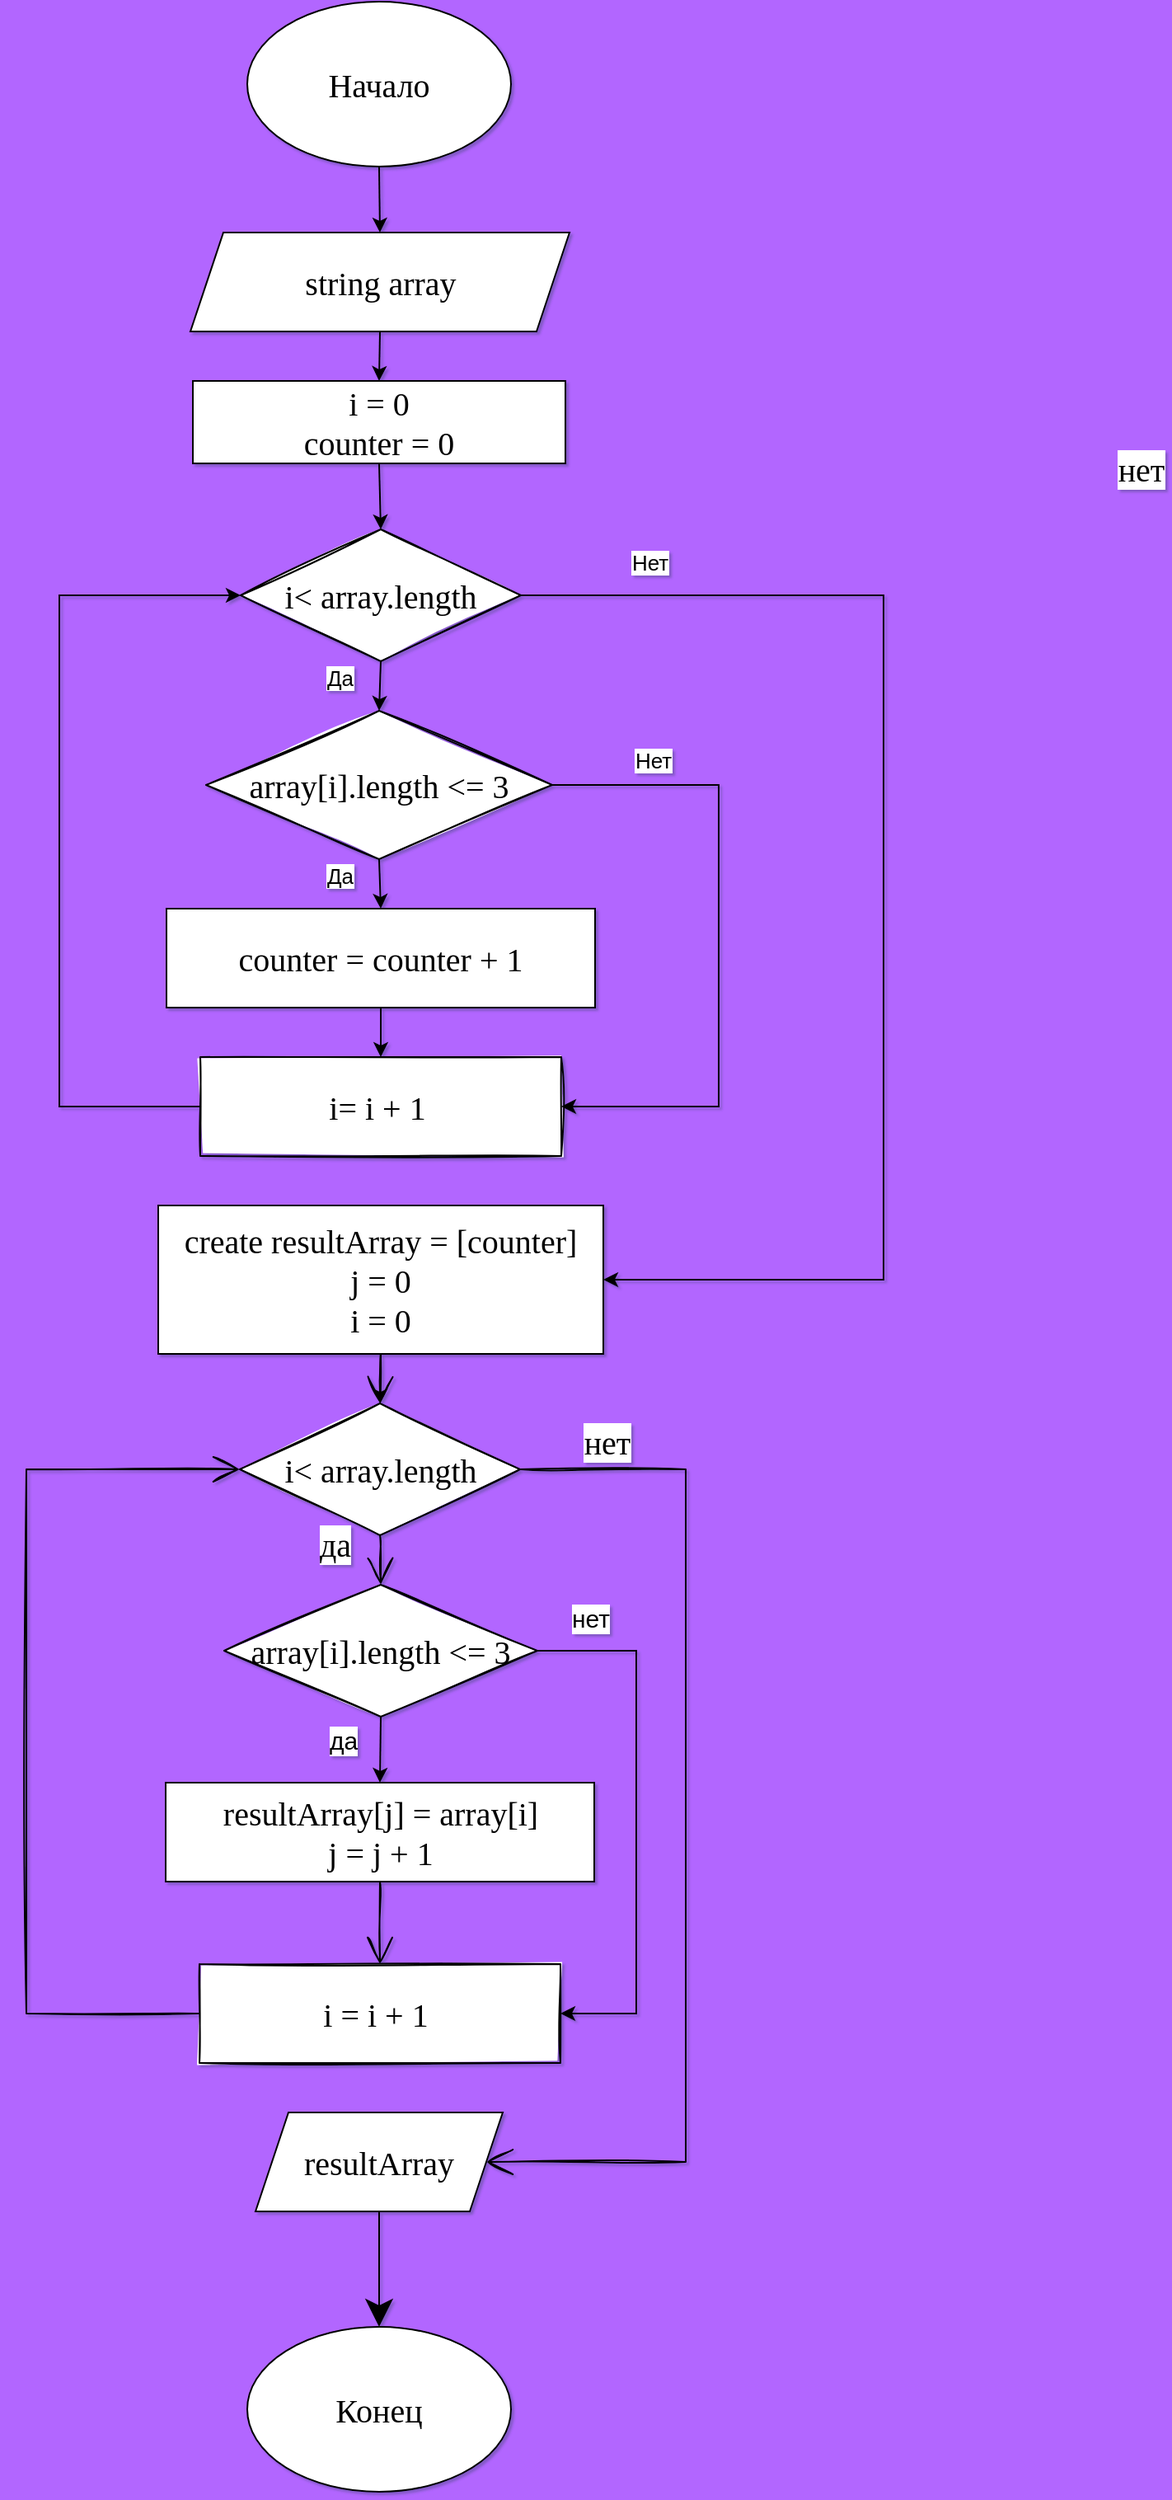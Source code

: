 <mxfile>
    <diagram id="Gfz8SiT2uBFI0sTCdDB_" name="Страница 1">
        <mxGraphModel dx="820" dy="2766" grid="1" gridSize="10" guides="1" tooltips="1" connect="1" arrows="1" fold="1" page="1" pageScale="1" pageWidth="827" pageHeight="1169" background="#B266FF" math="0" shadow="1">
            <root>
                <mxCell id="0"/>
                <mxCell id="1" parent="0"/>
                <mxCell id="2" style="edgeStyle=none;rounded=0;sketch=1;hachureGap=4;orthogonalLoop=1;jettySize=auto;html=1;exitX=0.5;exitY=1;exitDx=0;exitDy=0;entryX=0.5;entryY=0;entryDx=0;entryDy=0;fontFamily=Times New Roman;fontSize=20;endArrow=open;startSize=14;endSize=14;sourcePerimeterSpacing=8;targetPerimeterSpacing=8;" parent="1" source="3" target="19" edge="1">
                    <mxGeometry relative="1" as="geometry"/>
                </mxCell>
                <mxCell id="3" value="&lt;font style=&quot;vertical-align: inherit ; font-size: 20px&quot;&gt;&lt;font style=&quot;vertical-align: inherit ; font-size: 20px&quot;&gt;resultArray[j] = array[i]&lt;br&gt;j = j + 1&lt;br style=&quot;font-size: 20px&quot;&gt;&lt;/font&gt;&lt;/font&gt;" style="rounded=0;whiteSpace=wrap;html=1;hachureGap=4;fontFamily=Times New Roman;fontSize=20;" parent="1" vertex="1">
                    <mxGeometry x="244.5" y="-1190" width="260" height="60" as="geometry"/>
                </mxCell>
                <mxCell id="51" style="edgeStyle=none;rounded=0;html=1;exitX=0.5;exitY=1;exitDx=0;exitDy=0;entryX=0.5;entryY=0;entryDx=0;entryDy=0;fontSize=13;" edge="1" parent="1" source="5" target="45">
                    <mxGeometry relative="1" as="geometry"/>
                </mxCell>
                <mxCell id="5" value="string array" style="shape=parallelogram;perimeter=parallelogramPerimeter;whiteSpace=wrap;html=1;fixedSize=1;hachureGap=4;fontFamily=Times New Roman;fontSize=20;" parent="1" vertex="1">
                    <mxGeometry x="259.5" y="-2130" width="230" height="60" as="geometry"/>
                </mxCell>
                <mxCell id="50" style="edgeStyle=none;rounded=0;html=1;exitX=0.5;exitY=1;exitDx=0;exitDy=0;entryX=0.5;entryY=0;entryDx=0;entryDy=0;fontSize=13;" edge="1" parent="1" source="7" target="5">
                    <mxGeometry relative="1" as="geometry"/>
                </mxCell>
                <mxCell id="7" value="&lt;font style=&quot;vertical-align: inherit; font-size: 20px;&quot;&gt;&lt;font style=&quot;vertical-align: inherit; font-size: 20px;&quot;&gt;Начало&lt;/font&gt;&lt;/font&gt;" style="ellipse;whiteSpace=wrap;html=1;hachureGap=4;fontFamily=Times New Roman;fontSize=20;" parent="1" vertex="1">
                    <mxGeometry x="294" y="-2270" width="160" height="100" as="geometry"/>
                </mxCell>
                <mxCell id="8" value="resultArray" style="shape=parallelogram;perimeter=parallelogramPerimeter;whiteSpace=wrap;html=1;fixedSize=1;hachureGap=4;fontFamily=Times New Roman;fontSize=20;" parent="1" vertex="1">
                    <mxGeometry x="299" y="-990" width="150" height="60" as="geometry"/>
                </mxCell>
                <mxCell id="9" value="Конец" style="ellipse;whiteSpace=wrap;html=1;hachureGap=4;fontFamily=Times New Roman;fontSize=20;" parent="1" vertex="1">
                    <mxGeometry x="294" y="-860" width="160" height="100" as="geometry"/>
                </mxCell>
                <mxCell id="10" value="" style="endArrow=classic;html=1;rounded=0;hachureGap=4;fontFamily=Times New Roman;fontSize=20;startSize=14;endSize=14;sourcePerimeterSpacing=8;targetPerimeterSpacing=8;exitX=0.5;exitY=1;exitDx=0;exitDy=0;entryX=0.5;entryY=0;entryDx=0;entryDy=0;" parent="1" source="8" target="9" edge="1">
                    <mxGeometry width="50" height="50" relative="1" as="geometry">
                        <mxPoint x="356" y="-1027" as="sourcePoint"/>
                        <mxPoint x="356" y="-921" as="targetPoint"/>
                    </mxGeometry>
                </mxCell>
                <mxCell id="11" style="edgeStyle=none;rounded=0;sketch=1;hachureGap=4;orthogonalLoop=1;jettySize=auto;html=1;entryX=0.5;entryY=0;entryDx=0;entryDy=0;fontFamily=Times New Roman;fontSize=20;endArrow=open;startSize=14;endSize=14;sourcePerimeterSpacing=8;targetPerimeterSpacing=8;exitX=0.5;exitY=1;exitDx=0;exitDy=0;" parent="1" source="20" target="16" edge="1">
                    <mxGeometry relative="1" as="geometry">
                        <mxPoint x="374" y="-1490" as="sourcePoint"/>
                    </mxGeometry>
                </mxCell>
                <mxCell id="13" style="edgeStyle=none;rounded=0;sketch=1;hachureGap=4;orthogonalLoop=1;jettySize=auto;html=1;exitX=0.5;exitY=1;exitDx=0;exitDy=0;fontFamily=Times New Roman;fontSize=20;endArrow=open;startSize=14;endSize=14;sourcePerimeterSpacing=8;targetPerimeterSpacing=8;entryX=0.5;entryY=0;entryDx=0;entryDy=0;" parent="1" source="16" target="24" edge="1">
                    <mxGeometry relative="1" as="geometry">
                        <mxPoint x="374" y="-1350" as="targetPoint"/>
                    </mxGeometry>
                </mxCell>
                <mxCell id="14" value="да&lt;br style=&quot;font-size: 20px;&quot;&gt;" style="edgeLabel;html=1;align=center;verticalAlign=middle;resizable=0;points=[];fontSize=20;fontFamily=Times New Roman;" parent="13" vertex="1" connectable="0">
                    <mxGeometry x="0.481" relative="1" as="geometry">
                        <mxPoint x="-28" y="-17" as="offset"/>
                    </mxGeometry>
                </mxCell>
                <mxCell id="15" style="edgeStyle=none;sketch=1;hachureGap=4;orthogonalLoop=1;jettySize=auto;html=1;exitX=1;exitY=0.5;exitDx=0;exitDy=0;entryX=1;entryY=0.5;entryDx=0;entryDy=0;fontFamily=Times New Roman;fontSize=20;endArrow=open;startSize=14;endSize=14;sourcePerimeterSpacing=8;targetPerimeterSpacing=8;rounded=0;" parent="1" source="16" target="8" edge="1">
                    <mxGeometry relative="1" as="geometry">
                        <Array as="points">
                            <mxPoint x="560" y="-1380"/>
                            <mxPoint x="560" y="-960"/>
                        </Array>
                    </mxGeometry>
                </mxCell>
                <mxCell id="16" value="i&amp;lt; array.length" style="rhombus;whiteSpace=wrap;html=1;sketch=1;hachureGap=4;fontFamily=Times New Roman;fontSize=20;" parent="1" vertex="1">
                    <mxGeometry x="289.5" y="-1420" width="170" height="80" as="geometry"/>
                </mxCell>
                <mxCell id="17" value="нет" style="edgeLabel;html=1;align=center;verticalAlign=middle;resizable=0;points=[];fontSize=20;fontFamily=Times New Roman;" parent="1" vertex="1" connectable="0">
                    <mxGeometry x="379.996" y="-1299.996" as="geometry">
                        <mxPoint x="132" y="-97" as="offset"/>
                    </mxGeometry>
                </mxCell>
                <mxCell id="18" style="edgeStyle=none;rounded=0;sketch=1;hachureGap=4;orthogonalLoop=1;jettySize=auto;html=1;exitX=0;exitY=0.5;exitDx=0;exitDy=0;entryX=0;entryY=0.5;entryDx=0;entryDy=0;fontFamily=Times New Roman;fontSize=20;endArrow=open;startSize=14;endSize=14;sourcePerimeterSpacing=8;targetPerimeterSpacing=8;" parent="1" source="19" target="16" edge="1">
                    <mxGeometry relative="1" as="geometry">
                        <Array as="points">
                            <mxPoint x="160" y="-1050"/>
                            <mxPoint x="160" y="-1380"/>
                        </Array>
                    </mxGeometry>
                </mxCell>
                <mxCell id="19" value="i = i + 1&amp;nbsp;" style="rounded=0;whiteSpace=wrap;html=1;sketch=1;hachureGap=4;fontFamily=Times New Roman;fontSize=20;" parent="1" vertex="1">
                    <mxGeometry x="265" y="-1080" width="219" height="60" as="geometry"/>
                </mxCell>
                <mxCell id="21" value="" style="edgeStyle=none;html=1;" parent="1" source="20" target="16" edge="1">
                    <mxGeometry relative="1" as="geometry"/>
                </mxCell>
                <mxCell id="20" value="&lt;div style=&quot;text-align: left&quot;&gt;&lt;/div&gt;&lt;font style=&quot;vertical-align: inherit ; font-size: 20px&quot;&gt;&lt;font style=&quot;vertical-align: inherit ; font-size: 20px&quot;&gt;create resultArray = [counter]&lt;br&gt;j = 0&lt;br&gt;i = 0&lt;br style=&quot;font-size: 20px&quot;&gt;&lt;/font&gt;&lt;/font&gt;" style="rounded=0;whiteSpace=wrap;html=1;hachureGap=4;fontFamily=Times New Roman;fontSize=20;" parent="1" vertex="1">
                    <mxGeometry x="240" y="-1540" width="270" height="90" as="geometry"/>
                </mxCell>
                <mxCell id="26" style="edgeStyle=none;html=1;exitX=1;exitY=0.5;exitDx=0;exitDy=0;entryX=1;entryY=0.5;entryDx=0;entryDy=0;rounded=0;" parent="1" source="24" target="19" edge="1">
                    <mxGeometry relative="1" as="geometry">
                        <Array as="points">
                            <mxPoint x="530" y="-1270"/>
                            <mxPoint x="530" y="-1050"/>
                        </Array>
                    </mxGeometry>
                </mxCell>
                <mxCell id="27" value="&lt;font style=&quot;font-size: 15px&quot;&gt;нет&lt;/font&gt;" style="edgeLabel;html=1;align=center;verticalAlign=middle;resizable=0;points=[];" parent="26" vertex="1" connectable="0">
                    <mxGeometry x="-0.676" y="2" relative="1" as="geometry">
                        <mxPoint x="-21" y="-18" as="offset"/>
                    </mxGeometry>
                </mxCell>
                <mxCell id="28" style="edgeStyle=none;rounded=0;html=1;exitX=0.5;exitY=1;exitDx=0;exitDy=0;entryX=0.5;entryY=0;entryDx=0;entryDy=0;fontSize=15;" parent="1" source="24" target="3" edge="1">
                    <mxGeometry relative="1" as="geometry"/>
                </mxCell>
                <mxCell id="24" value="array[i].length &amp;lt;= 3" style="rhombus;whiteSpace=wrap;html=1;sketch=1;hachureGap=4;fontFamily=Times New Roman;fontSize=20;" parent="1" vertex="1">
                    <mxGeometry x="280" y="-1310" width="190" height="80" as="geometry"/>
                </mxCell>
                <mxCell id="29" value="&lt;span style=&quot;font-size: 15px&quot;&gt;да&lt;/span&gt;" style="edgeLabel;html=1;align=center;verticalAlign=middle;resizable=0;points=[];" parent="1" vertex="1" connectable="0">
                    <mxGeometry x="510.002" y="-1280.0" as="geometry">
                        <mxPoint x="-158" y="64" as="offset"/>
                    </mxGeometry>
                </mxCell>
                <mxCell id="54" style="edgeStyle=none;rounded=0;html=1;exitX=0.5;exitY=1;exitDx=0;exitDy=0;entryX=0.5;entryY=0;entryDx=0;entryDy=0;fontSize=13;" edge="1" parent="1" source="31" target="38">
                    <mxGeometry relative="1" as="geometry"/>
                </mxCell>
                <mxCell id="31" value="&lt;font style=&quot;vertical-align: inherit ; font-size: 20px&quot;&gt;&lt;font style=&quot;vertical-align: inherit ; font-size: 20px&quot;&gt;counter = counter + 1&lt;br style=&quot;font-size: 20px&quot;&gt;&lt;/font&gt;&lt;/font&gt;" style="rounded=0;whiteSpace=wrap;html=1;hachureGap=4;fontFamily=Times New Roman;fontSize=20;" vertex="1" parent="1">
                    <mxGeometry x="245" y="-1720" width="260" height="60" as="geometry"/>
                </mxCell>
                <mxCell id="53" value="Да" style="edgeStyle=none;rounded=0;html=1;exitX=0.5;exitY=1;exitDx=0;exitDy=0;entryX=0.5;entryY=0;entryDx=0;entryDy=0;fontSize=13;" edge="1" parent="1" source="35" target="43">
                    <mxGeometry x="-0.279" y="-25" relative="1" as="geometry">
                        <mxPoint as="offset"/>
                    </mxGeometry>
                </mxCell>
                <mxCell id="55" value="Нет" style="edgeStyle=none;rounded=0;html=1;exitX=1;exitY=0.5;exitDx=0;exitDy=0;entryX=1;entryY=0.5;entryDx=0;entryDy=0;fontSize=13;" edge="1" parent="1" source="35" target="20">
                    <mxGeometry x="-0.807" y="20" relative="1" as="geometry">
                        <Array as="points">
                            <mxPoint x="680" y="-1910"/>
                            <mxPoint x="680" y="-1495"/>
                        </Array>
                        <mxPoint as="offset"/>
                    </mxGeometry>
                </mxCell>
                <mxCell id="35" value="i&amp;lt; array.length" style="rhombus;whiteSpace=wrap;html=1;sketch=1;hachureGap=4;fontFamily=Times New Roman;fontSize=20;" vertex="1" parent="1">
                    <mxGeometry x="290" y="-1950" width="170" height="80" as="geometry"/>
                </mxCell>
                <mxCell id="36" value="нет" style="edgeLabel;html=1;align=center;verticalAlign=middle;resizable=0;points=[];fontSize=20;fontFamily=Times New Roman;" vertex="1" connectable="0" parent="1">
                    <mxGeometry x="704.216" y="-1890.066" as="geometry">
                        <mxPoint x="132" y="-97" as="offset"/>
                    </mxGeometry>
                </mxCell>
                <mxCell id="56" style="edgeStyle=none;rounded=0;html=1;exitX=0;exitY=0.5;exitDx=0;exitDy=0;entryX=0;entryY=0.5;entryDx=0;entryDy=0;fontSize=13;" edge="1" parent="1" source="38" target="35">
                    <mxGeometry relative="1" as="geometry">
                        <Array as="points">
                            <mxPoint x="180" y="-1600"/>
                            <mxPoint x="180" y="-1910"/>
                        </Array>
                    </mxGeometry>
                </mxCell>
                <mxCell id="38" value="i= i + 1&amp;nbsp;" style="rounded=0;whiteSpace=wrap;html=1;sketch=1;hachureGap=4;fontFamily=Times New Roman;fontSize=20;" vertex="1" parent="1">
                    <mxGeometry x="265.5" y="-1630" width="219" height="60" as="geometry"/>
                </mxCell>
                <mxCell id="47" style="edgeStyle=none;html=1;exitX=1;exitY=0.5;exitDx=0;exitDy=0;entryX=1;entryY=0.5;entryDx=0;entryDy=0;rounded=0;" edge="1" parent="1" source="43" target="38">
                    <mxGeometry relative="1" as="geometry">
                        <Array as="points">
                            <mxPoint x="580" y="-1795"/>
                            <mxPoint x="580" y="-1610"/>
                            <mxPoint x="580" y="-1600"/>
                        </Array>
                    </mxGeometry>
                </mxCell>
                <mxCell id="48" value="Нет" style="edgeLabel;html=1;align=center;verticalAlign=middle;resizable=0;points=[];fontSize=13;" vertex="1" connectable="0" parent="47">
                    <mxGeometry x="-0.35" y="-3" relative="1" as="geometry">
                        <mxPoint x="-37" y="-41" as="offset"/>
                    </mxGeometry>
                </mxCell>
                <mxCell id="49" value="Да" style="edgeStyle=none;rounded=0;html=1;exitX=0.5;exitY=1;exitDx=0;exitDy=0;entryX=0.5;entryY=0;entryDx=0;entryDy=0;fontSize=13;" edge="1" parent="1" source="43" target="31">
                    <mxGeometry x="-0.387" y="-24" relative="1" as="geometry">
                        <mxPoint as="offset"/>
                    </mxGeometry>
                </mxCell>
                <mxCell id="43" value="array[i].length &amp;lt;= 3" style="rhombus;whiteSpace=wrap;html=1;sketch=1;hachureGap=4;fontFamily=Times New Roman;fontSize=20;" vertex="1" parent="1">
                    <mxGeometry x="269" y="-1840" width="210" height="90" as="geometry"/>
                </mxCell>
                <mxCell id="52" style="edgeStyle=none;rounded=0;html=1;exitX=0.5;exitY=1;exitDx=0;exitDy=0;entryX=0.5;entryY=0;entryDx=0;entryDy=0;fontSize=13;" edge="1" parent="1" source="45" target="35">
                    <mxGeometry relative="1" as="geometry"/>
                </mxCell>
                <mxCell id="45" value="&lt;div style=&quot;text-align: left&quot;&gt;&lt;/div&gt;&lt;font style=&quot;vertical-align: inherit ; font-size: 20px&quot;&gt;&lt;font style=&quot;vertical-align: inherit ; font-size: 20px&quot;&gt;i = 0&lt;br&gt;counter = 0&lt;br style=&quot;font-size: 20px&quot;&gt;&lt;/font&gt;&lt;/font&gt;" style="rounded=0;whiteSpace=wrap;html=1;hachureGap=4;fontFamily=Times New Roman;fontSize=20;" vertex="1" parent="1">
                    <mxGeometry x="261" y="-2040" width="226" height="50" as="geometry"/>
                </mxCell>
            </root>
        </mxGraphModel>
    </diagram>
</mxfile>